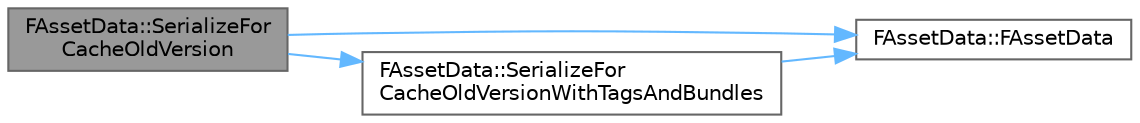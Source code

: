 digraph "FAssetData::SerializeForCacheOldVersion"
{
 // INTERACTIVE_SVG=YES
 // LATEX_PDF_SIZE
  bgcolor="transparent";
  edge [fontname=Helvetica,fontsize=10,labelfontname=Helvetica,labelfontsize=10];
  node [fontname=Helvetica,fontsize=10,shape=box,height=0.2,width=0.4];
  rankdir="LR";
  Node1 [id="Node000001",label="FAssetData::SerializeFor\lCacheOldVersion",height=0.2,width=0.4,color="gray40", fillcolor="grey60", style="filled", fontcolor="black",tooltip="Serialize as part of the registry cache using legacy paths (versioned)"];
  Node1 -> Node2 [id="edge1_Node000001_Node000002",color="steelblue1",style="solid",tooltip=" "];
  Node2 [id="Node000002",label="FAssetData::FAssetData",height=0.2,width=0.4,color="grey40", fillcolor="white", style="filled",URL="$dd/dc3/structFAssetData.html#a314c1c67956fcfaf3ab8399930884307",tooltip="Default constructors."];
  Node1 -> Node3 [id="edge2_Node000001_Node000003",color="steelblue1",style="solid",tooltip=" "];
  Node3 [id="Node000003",label="FAssetData::SerializeFor\lCacheOldVersionWithTagsAndBundles",height=0.2,width=0.4,color="grey40", fillcolor="white", style="filled",URL="$dd/dc3/structFAssetData.html#afce33620eced6dd9e1f01bdfa8dc8538",tooltip=" "];
  Node3 -> Node2 [id="edge3_Node000003_Node000002",color="steelblue1",style="solid",tooltip=" "];
}
